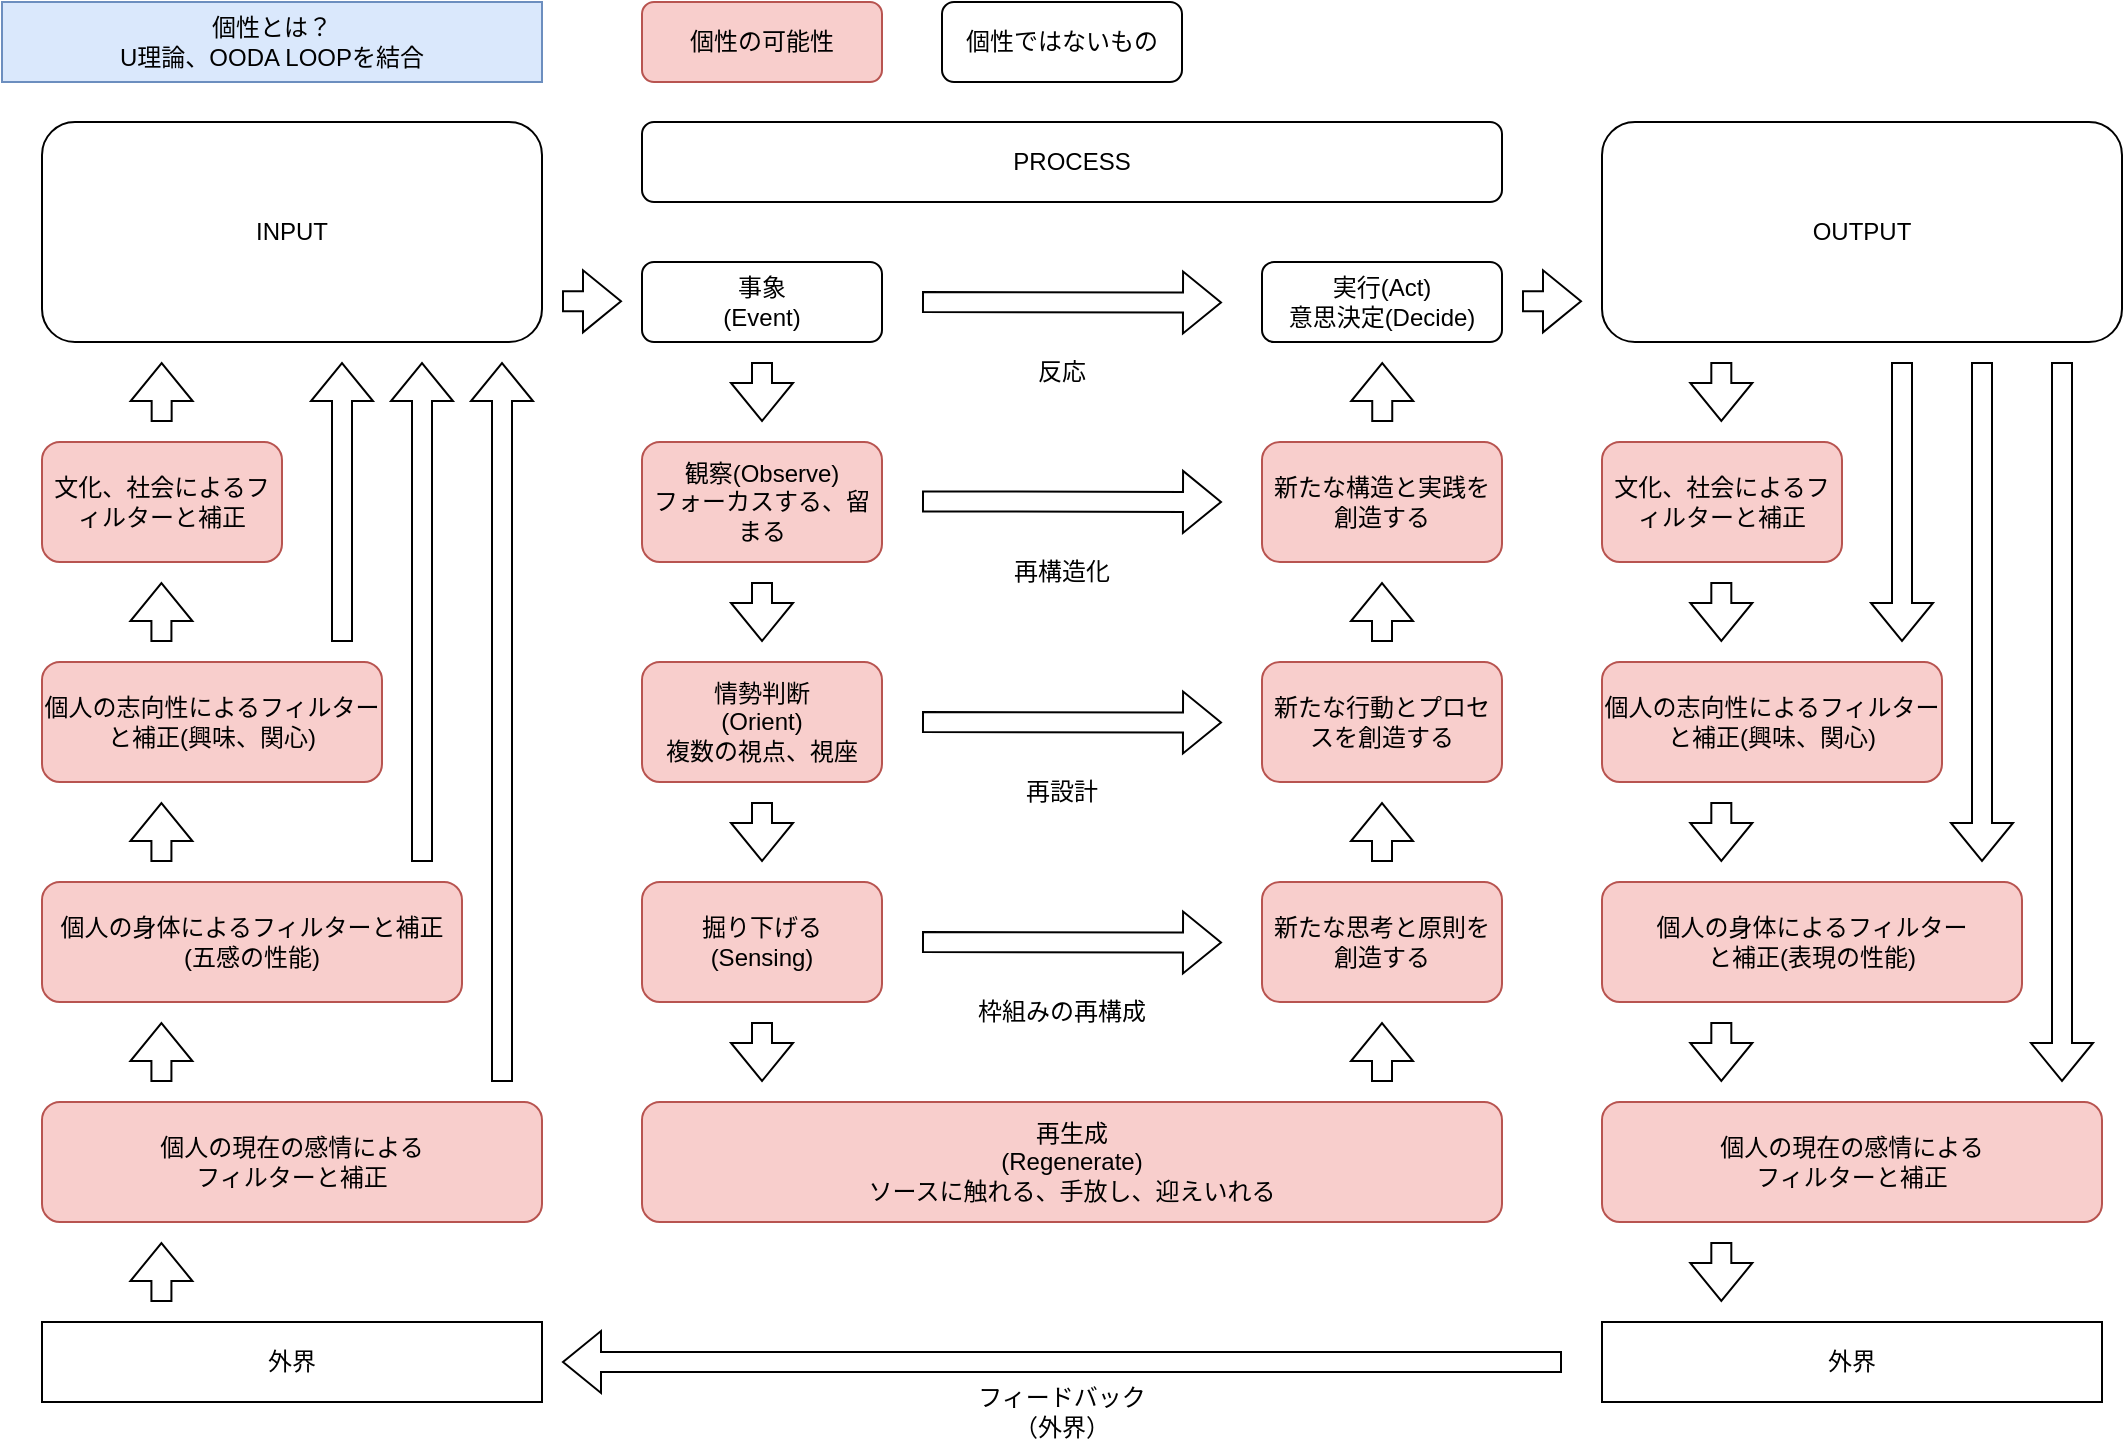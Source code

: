 <mxfile version="26.2.14">
  <diagram name="ページ1" id="k0JsH1NwCoPHk9hEPvyp">
    <mxGraphModel dx="1301" dy="985" grid="1" gridSize="10" guides="1" tooltips="1" connect="1" arrows="1" fold="1" page="1" pageScale="1" pageWidth="1169" pageHeight="827" math="0" shadow="0">
      <root>
        <mxCell id="0" />
        <mxCell id="1" parent="0" />
        <mxCell id="C3-1qT_cKMizSYInRuVy-1" value="個性とは？&lt;div&gt;U理論、OODA LOOPを結合&lt;/div&gt;" style="text;html=1;align=center;verticalAlign=middle;whiteSpace=wrap;rounded=0;fillColor=#dae8fc;strokeColor=#6c8ebf;" vertex="1" parent="1">
          <mxGeometry x="80" y="30" width="270" height="40" as="geometry" />
        </mxCell>
        <mxCell id="C3-1qT_cKMizSYInRuVy-2" value="INPUT" style="rounded=1;whiteSpace=wrap;html=1;" vertex="1" parent="1">
          <mxGeometry x="100" y="90" width="250" height="110" as="geometry" />
        </mxCell>
        <mxCell id="C3-1qT_cKMizSYInRuVy-3" value="PROCESS" style="rounded=1;whiteSpace=wrap;html=1;" vertex="1" parent="1">
          <mxGeometry x="400" y="90" width="430" height="40" as="geometry" />
        </mxCell>
        <mxCell id="C3-1qT_cKMizSYInRuVy-4" value="OUTPUT" style="rounded=1;whiteSpace=wrap;html=1;" vertex="1" parent="1">
          <mxGeometry x="880" y="90" width="260" height="110" as="geometry" />
        </mxCell>
        <mxCell id="C3-1qT_cKMizSYInRuVy-5" value="個人の志向性によるフィルター&lt;br&gt;&lt;div&gt;&lt;span style=&quot;background-color: transparent; color: light-dark(rgb(0, 0, 0), rgb(255, 255, 255));&quot;&gt;と補正&lt;/span&gt;(興味、関心)&lt;/div&gt;" style="rounded=1;whiteSpace=wrap;html=1;fillColor=#f8cecc;strokeColor=#b85450;" vertex="1" parent="1">
          <mxGeometry x="100" y="360" width="170" height="60" as="geometry" />
        </mxCell>
        <mxCell id="C3-1qT_cKMizSYInRuVy-6" value="個人の身体によるフィルターと補正&lt;div&gt;(五感の性能)&lt;/div&gt;" style="rounded=1;whiteSpace=wrap;html=1;fillColor=#f8cecc;strokeColor=#b85450;" vertex="1" parent="1">
          <mxGeometry x="100" y="470" width="210" height="60" as="geometry" />
        </mxCell>
        <mxCell id="C3-1qT_cKMizSYInRuVy-7" value="" style="shape=flexArrow;endArrow=classic;html=1;rounded=0;" edge="1" parent="1">
          <mxGeometry width="50" height="50" relative="1" as="geometry">
            <mxPoint x="159.71" y="680" as="sourcePoint" />
            <mxPoint x="159.71" y="650" as="targetPoint" />
          </mxGeometry>
        </mxCell>
        <mxCell id="C3-1qT_cKMizSYInRuVy-8" value="外界" style="rounded=0;whiteSpace=wrap;html=1;" vertex="1" parent="1">
          <mxGeometry x="100" y="690" width="250" height="40" as="geometry" />
        </mxCell>
        <mxCell id="C3-1qT_cKMizSYInRuVy-9" value="個性の可能性" style="rounded=1;whiteSpace=wrap;html=1;fillColor=#f8cecc;strokeColor=#b85450;" vertex="1" parent="1">
          <mxGeometry x="400" y="30" width="120" height="40" as="geometry" />
        </mxCell>
        <mxCell id="C3-1qT_cKMizSYInRuVy-10" value="" style="shape=flexArrow;endArrow=classic;html=1;rounded=0;" edge="1" parent="1">
          <mxGeometry width="50" height="50" relative="1" as="geometry">
            <mxPoint x="159.71" y="570" as="sourcePoint" />
            <mxPoint x="159.71" y="540" as="targetPoint" />
          </mxGeometry>
        </mxCell>
        <mxCell id="C3-1qT_cKMizSYInRuVy-11" value="" style="shape=flexArrow;endArrow=classic;html=1;rounded=0;" edge="1" parent="1">
          <mxGeometry width="50" height="50" relative="1" as="geometry">
            <mxPoint x="159.71" y="460" as="sourcePoint" />
            <mxPoint x="159.71" y="430" as="targetPoint" />
          </mxGeometry>
        </mxCell>
        <mxCell id="C3-1qT_cKMizSYInRuVy-12" value="文化、社会によるフィルターと補正" style="rounded=1;whiteSpace=wrap;html=1;fillColor=#f8cecc;strokeColor=#b85450;" vertex="1" parent="1">
          <mxGeometry x="100" y="250" width="120" height="60" as="geometry" />
        </mxCell>
        <mxCell id="C3-1qT_cKMizSYInRuVy-13" value="" style="shape=flexArrow;endArrow=classic;html=1;rounded=0;" edge="1" parent="1">
          <mxGeometry width="50" height="50" relative="1" as="geometry">
            <mxPoint x="159.71" y="350" as="sourcePoint" />
            <mxPoint x="159.71" y="320" as="targetPoint" />
          </mxGeometry>
        </mxCell>
        <mxCell id="C3-1qT_cKMizSYInRuVy-15" value="" style="shape=flexArrow;endArrow=classic;html=1;rounded=0;" edge="1" parent="1">
          <mxGeometry width="50" height="50" relative="1" as="geometry">
            <mxPoint x="159.83" y="240" as="sourcePoint" />
            <mxPoint x="159.83" y="210" as="targetPoint" />
          </mxGeometry>
        </mxCell>
        <mxCell id="C3-1qT_cKMizSYInRuVy-16" value="" style="shape=flexArrow;endArrow=classic;html=1;rounded=0;" edge="1" parent="1">
          <mxGeometry width="50" height="50" relative="1" as="geometry">
            <mxPoint x="360" y="179.66" as="sourcePoint" />
            <mxPoint x="390" y="179.66" as="targetPoint" />
          </mxGeometry>
        </mxCell>
        <mxCell id="C3-1qT_cKMizSYInRuVy-17" value="&lt;div&gt;観察&lt;span style=&quot;background-color: transparent; color: light-dark(rgb(0, 0, 0), rgb(255, 255, 255));&quot;&gt;(Observe)&lt;/span&gt;&lt;/div&gt;&lt;div&gt;フォーカスする、留まる&lt;/div&gt;" style="rounded=1;whiteSpace=wrap;html=1;fillColor=#f8cecc;strokeColor=#b85450;" vertex="1" parent="1">
          <mxGeometry x="400" y="250" width="120" height="60" as="geometry" />
        </mxCell>
        <mxCell id="C3-1qT_cKMizSYInRuVy-18" value="個人の現在の感情による&lt;div&gt;フィルターと補正&lt;/div&gt;" style="rounded=1;whiteSpace=wrap;html=1;fillColor=#f8cecc;strokeColor=#b85450;" vertex="1" parent="1">
          <mxGeometry x="100" y="580" width="250" height="60" as="geometry" />
        </mxCell>
        <mxCell id="C3-1qT_cKMizSYInRuVy-19" value="" style="shape=flexArrow;endArrow=classic;html=1;rounded=0;" edge="1" parent="1">
          <mxGeometry width="50" height="50" relative="1" as="geometry">
            <mxPoint x="330" y="570" as="sourcePoint" />
            <mxPoint x="330" y="210" as="targetPoint" />
          </mxGeometry>
        </mxCell>
        <mxCell id="C3-1qT_cKMizSYInRuVy-20" value="" style="shape=flexArrow;endArrow=classic;html=1;rounded=0;" edge="1" parent="1">
          <mxGeometry width="50" height="50" relative="1" as="geometry">
            <mxPoint x="290" y="460" as="sourcePoint" />
            <mxPoint x="290" y="210" as="targetPoint" />
          </mxGeometry>
        </mxCell>
        <mxCell id="C3-1qT_cKMizSYInRuVy-21" value="" style="shape=flexArrow;endArrow=classic;html=1;rounded=0;" edge="1" parent="1">
          <mxGeometry width="50" height="50" relative="1" as="geometry">
            <mxPoint x="250" y="350" as="sourcePoint" />
            <mxPoint x="250" y="210" as="targetPoint" />
          </mxGeometry>
        </mxCell>
        <mxCell id="C3-1qT_cKMizSYInRuVy-22" value="個人の志向性によるフィルター&lt;div&gt;と補正(興味、関心)&lt;/div&gt;" style="rounded=1;whiteSpace=wrap;html=1;fillColor=#f8cecc;strokeColor=#b85450;" vertex="1" parent="1">
          <mxGeometry x="880" y="360" width="170" height="60" as="geometry" />
        </mxCell>
        <mxCell id="C3-1qT_cKMizSYInRuVy-23" value="個人の身体によるフィルター&lt;div&gt;と補正(表現の性能)&lt;/div&gt;" style="rounded=1;whiteSpace=wrap;html=1;fillColor=#f8cecc;strokeColor=#b85450;" vertex="1" parent="1">
          <mxGeometry x="880" y="470" width="210" height="60" as="geometry" />
        </mxCell>
        <mxCell id="C3-1qT_cKMizSYInRuVy-24" value="文化、社会によるフィルターと補正" style="rounded=1;whiteSpace=wrap;html=1;fillColor=#f8cecc;strokeColor=#b85450;" vertex="1" parent="1">
          <mxGeometry x="880" y="250" width="120" height="60" as="geometry" />
        </mxCell>
        <mxCell id="C3-1qT_cKMizSYInRuVy-25" value="個人の現在の感情による&lt;div&gt;フィルターと補正&lt;/div&gt;" style="rounded=1;whiteSpace=wrap;html=1;fillColor=#f8cecc;strokeColor=#b85450;" vertex="1" parent="1">
          <mxGeometry x="880" y="580" width="250" height="60" as="geometry" />
        </mxCell>
        <mxCell id="C3-1qT_cKMizSYInRuVy-26" value="外界" style="rounded=0;whiteSpace=wrap;html=1;" vertex="1" parent="1">
          <mxGeometry x="880" y="690" width="250" height="40" as="geometry" />
        </mxCell>
        <mxCell id="C3-1qT_cKMizSYInRuVy-27" value="" style="shape=flexArrow;endArrow=classic;html=1;rounded=0;" edge="1" parent="1">
          <mxGeometry width="50" height="50" relative="1" as="geometry">
            <mxPoint x="840" y="179.66" as="sourcePoint" />
            <mxPoint x="870" y="179.66" as="targetPoint" />
          </mxGeometry>
        </mxCell>
        <mxCell id="C3-1qT_cKMizSYInRuVy-28" value="" style="shape=flexArrow;endArrow=classic;html=1;rounded=0;" edge="1" parent="1">
          <mxGeometry width="50" height="50" relative="1" as="geometry">
            <mxPoint x="939.66" y="210" as="sourcePoint" />
            <mxPoint x="939.66" y="240" as="targetPoint" />
          </mxGeometry>
        </mxCell>
        <mxCell id="C3-1qT_cKMizSYInRuVy-29" value="" style="shape=flexArrow;endArrow=classic;html=1;rounded=0;" edge="1" parent="1">
          <mxGeometry width="50" height="50" relative="1" as="geometry">
            <mxPoint x="939.66" y="320" as="sourcePoint" />
            <mxPoint x="939.66" y="350" as="targetPoint" />
          </mxGeometry>
        </mxCell>
        <mxCell id="C3-1qT_cKMizSYInRuVy-31" value="" style="shape=flexArrow;endArrow=classic;html=1;rounded=0;" edge="1" parent="1">
          <mxGeometry width="50" height="50" relative="1" as="geometry">
            <mxPoint x="939.66" y="430" as="sourcePoint" />
            <mxPoint x="939.66" y="460" as="targetPoint" />
          </mxGeometry>
        </mxCell>
        <mxCell id="C3-1qT_cKMizSYInRuVy-32" value="" style="shape=flexArrow;endArrow=classic;html=1;rounded=0;" edge="1" parent="1">
          <mxGeometry width="50" height="50" relative="1" as="geometry">
            <mxPoint x="939.66" y="540" as="sourcePoint" />
            <mxPoint x="939.66" y="570" as="targetPoint" />
          </mxGeometry>
        </mxCell>
        <mxCell id="C3-1qT_cKMizSYInRuVy-33" value="" style="shape=flexArrow;endArrow=classic;html=1;rounded=0;" edge="1" parent="1">
          <mxGeometry width="50" height="50" relative="1" as="geometry">
            <mxPoint x="939.66" y="650" as="sourcePoint" />
            <mxPoint x="939.66" y="680" as="targetPoint" />
          </mxGeometry>
        </mxCell>
        <mxCell id="C3-1qT_cKMizSYInRuVy-34" value="" style="shape=flexArrow;endArrow=classic;html=1;rounded=0;" edge="1" parent="1">
          <mxGeometry width="50" height="50" relative="1" as="geometry">
            <mxPoint x="860" y="710" as="sourcePoint" />
            <mxPoint x="360" y="710" as="targetPoint" />
          </mxGeometry>
        </mxCell>
        <mxCell id="C3-1qT_cKMizSYInRuVy-35" value="" style="shape=flexArrow;endArrow=classic;html=1;rounded=0;" edge="1" parent="1">
          <mxGeometry width="50" height="50" relative="1" as="geometry">
            <mxPoint x="1030" y="210" as="sourcePoint" />
            <mxPoint x="1030" y="350" as="targetPoint" />
          </mxGeometry>
        </mxCell>
        <mxCell id="C3-1qT_cKMizSYInRuVy-36" value="" style="shape=flexArrow;endArrow=classic;html=1;rounded=0;" edge="1" parent="1">
          <mxGeometry width="50" height="50" relative="1" as="geometry">
            <mxPoint x="1070" y="210" as="sourcePoint" />
            <mxPoint x="1070" y="460" as="targetPoint" />
          </mxGeometry>
        </mxCell>
        <mxCell id="C3-1qT_cKMizSYInRuVy-37" value="" style="shape=flexArrow;endArrow=classic;html=1;rounded=0;" edge="1" parent="1">
          <mxGeometry width="50" height="50" relative="1" as="geometry">
            <mxPoint x="1110" y="210" as="sourcePoint" />
            <mxPoint x="1110" y="570" as="targetPoint" />
          </mxGeometry>
        </mxCell>
        <mxCell id="C3-1qT_cKMizSYInRuVy-38" value="フィードバック&lt;div&gt;（外界）&lt;/div&gt;" style="text;html=1;align=center;verticalAlign=middle;whiteSpace=wrap;rounded=0;" vertex="1" parent="1">
          <mxGeometry x="565" y="720" width="90" height="30" as="geometry" />
        </mxCell>
        <mxCell id="C3-1qT_cKMizSYInRuVy-39" value="情勢判断&lt;div&gt;(Orient)&lt;/div&gt;&lt;div&gt;複数の視点、視座&lt;/div&gt;" style="rounded=1;whiteSpace=wrap;html=1;fillColor=#f8cecc;strokeColor=#b85450;" vertex="1" parent="1">
          <mxGeometry x="400" y="360" width="120" height="60" as="geometry" />
        </mxCell>
        <mxCell id="C3-1qT_cKMizSYInRuVy-40" value="掘り下げる&lt;div&gt;(Sensing)&lt;/div&gt;" style="rounded=1;whiteSpace=wrap;html=1;fillColor=#f8cecc;strokeColor=#b85450;" vertex="1" parent="1">
          <mxGeometry x="400" y="470" width="120" height="60" as="geometry" />
        </mxCell>
        <mxCell id="C3-1qT_cKMizSYInRuVy-41" value="&lt;div&gt;再生成&lt;br&gt;(Regenerate)&lt;/div&gt;ソースに触れる、手放し、迎えいれる" style="rounded=1;whiteSpace=wrap;html=1;fillColor=#f8cecc;strokeColor=#b85450;" vertex="1" parent="1">
          <mxGeometry x="400" y="580" width="430" height="60" as="geometry" />
        </mxCell>
        <mxCell id="C3-1qT_cKMizSYInRuVy-42" value="新たな思考と原則を創造する" style="rounded=1;whiteSpace=wrap;html=1;fillColor=#f8cecc;strokeColor=#b85450;" vertex="1" parent="1">
          <mxGeometry x="710" y="470" width="120" height="60" as="geometry" />
        </mxCell>
        <mxCell id="C3-1qT_cKMizSYInRuVy-45" value="新たな行動とプロセスを創造する" style="rounded=1;whiteSpace=wrap;html=1;fillColor=#f8cecc;strokeColor=#b85450;" vertex="1" parent="1">
          <mxGeometry x="710" y="360" width="120" height="60" as="geometry" />
        </mxCell>
        <mxCell id="C3-1qT_cKMizSYInRuVy-46" value="新たな構造と実践を創造する" style="rounded=1;whiteSpace=wrap;html=1;fillColor=#f8cecc;strokeColor=#b85450;" vertex="1" parent="1">
          <mxGeometry x="710" y="250" width="120" height="60" as="geometry" />
        </mxCell>
        <mxCell id="C3-1qT_cKMizSYInRuVy-47" value="" style="shape=flexArrow;endArrow=classic;html=1;rounded=0;" edge="1" parent="1">
          <mxGeometry width="50" height="50" relative="1" as="geometry">
            <mxPoint x="460.0" y="210" as="sourcePoint" />
            <mxPoint x="460.0" y="240" as="targetPoint" />
          </mxGeometry>
        </mxCell>
        <mxCell id="C3-1qT_cKMizSYInRuVy-48" value="" style="shape=flexArrow;endArrow=classic;html=1;rounded=0;" edge="1" parent="1">
          <mxGeometry width="50" height="50" relative="1" as="geometry">
            <mxPoint x="460.0" y="320" as="sourcePoint" />
            <mxPoint x="460.0" y="350" as="targetPoint" />
          </mxGeometry>
        </mxCell>
        <mxCell id="C3-1qT_cKMizSYInRuVy-49" value="" style="shape=flexArrow;endArrow=classic;html=1;rounded=0;" edge="1" parent="1">
          <mxGeometry width="50" height="50" relative="1" as="geometry">
            <mxPoint x="460.0" y="430" as="sourcePoint" />
            <mxPoint x="460.0" y="460" as="targetPoint" />
          </mxGeometry>
        </mxCell>
        <mxCell id="C3-1qT_cKMizSYInRuVy-50" value="" style="shape=flexArrow;endArrow=classic;html=1;rounded=0;" edge="1" parent="1">
          <mxGeometry width="50" height="50" relative="1" as="geometry">
            <mxPoint x="460.0" y="540" as="sourcePoint" />
            <mxPoint x="460.0" y="570" as="targetPoint" />
          </mxGeometry>
        </mxCell>
        <mxCell id="C3-1qT_cKMizSYInRuVy-51" value="" style="shape=flexArrow;endArrow=classic;html=1;rounded=0;" edge="1" parent="1">
          <mxGeometry width="50" height="50" relative="1" as="geometry">
            <mxPoint x="770" y="570" as="sourcePoint" />
            <mxPoint x="770" y="540" as="targetPoint" />
          </mxGeometry>
        </mxCell>
        <mxCell id="C3-1qT_cKMizSYInRuVy-52" value="" style="shape=flexArrow;endArrow=classic;html=1;rounded=0;" edge="1" parent="1">
          <mxGeometry width="50" height="50" relative="1" as="geometry">
            <mxPoint x="770" y="460" as="sourcePoint" />
            <mxPoint x="770" y="430" as="targetPoint" />
          </mxGeometry>
        </mxCell>
        <mxCell id="C3-1qT_cKMizSYInRuVy-53" value="" style="shape=flexArrow;endArrow=classic;html=1;rounded=0;" edge="1" parent="1">
          <mxGeometry width="50" height="50" relative="1" as="geometry">
            <mxPoint x="770" y="350" as="sourcePoint" />
            <mxPoint x="770" y="320" as="targetPoint" />
          </mxGeometry>
        </mxCell>
        <mxCell id="C3-1qT_cKMizSYInRuVy-54" value="" style="shape=flexArrow;endArrow=classic;html=1;rounded=0;" edge="1" parent="1">
          <mxGeometry width="50" height="50" relative="1" as="geometry">
            <mxPoint x="770.12" y="240" as="sourcePoint" />
            <mxPoint x="770.12" y="210" as="targetPoint" />
          </mxGeometry>
        </mxCell>
        <mxCell id="C3-1qT_cKMizSYInRuVy-55" value="" style="shape=flexArrow;endArrow=classic;html=1;rounded=0;" edge="1" parent="1">
          <mxGeometry width="50" height="50" relative="1" as="geometry">
            <mxPoint x="540" y="279.71" as="sourcePoint" />
            <mxPoint x="690" y="280" as="targetPoint" />
          </mxGeometry>
        </mxCell>
        <mxCell id="C3-1qT_cKMizSYInRuVy-56" value="再構造化" style="text;html=1;align=center;verticalAlign=middle;whiteSpace=wrap;rounded=0;" vertex="1" parent="1">
          <mxGeometry x="550" y="300" width="120" height="30" as="geometry" />
        </mxCell>
        <mxCell id="C3-1qT_cKMizSYInRuVy-57" value="事象&lt;div&gt;(Event)&lt;/div&gt;" style="rounded=1;whiteSpace=wrap;html=1;" vertex="1" parent="1">
          <mxGeometry x="400" y="160" width="120" height="40" as="geometry" />
        </mxCell>
        <mxCell id="C3-1qT_cKMizSYInRuVy-58" value="実行&lt;span style=&quot;background-color: transparent; color: light-dark(rgb(0, 0, 0), rgb(255, 255, 255));&quot;&gt;(Act)&lt;/span&gt;&lt;div&gt;意思決定(Decide)&lt;/div&gt;" style="rounded=1;whiteSpace=wrap;html=1;" vertex="1" parent="1">
          <mxGeometry x="710" y="160" width="120" height="40" as="geometry" />
        </mxCell>
        <mxCell id="C3-1qT_cKMizSYInRuVy-59" value="" style="shape=flexArrow;endArrow=classic;html=1;rounded=0;" edge="1" parent="1">
          <mxGeometry width="50" height="50" relative="1" as="geometry">
            <mxPoint x="540" y="180.0" as="sourcePoint" />
            <mxPoint x="690" y="180.29" as="targetPoint" />
          </mxGeometry>
        </mxCell>
        <mxCell id="C3-1qT_cKMizSYInRuVy-60" value="反応" style="text;html=1;align=center;verticalAlign=middle;whiteSpace=wrap;rounded=0;" vertex="1" parent="1">
          <mxGeometry x="550" y="200" width="120" height="30" as="geometry" />
        </mxCell>
        <mxCell id="C3-1qT_cKMizSYInRuVy-61" value="" style="shape=flexArrow;endArrow=classic;html=1;rounded=0;" edge="1" parent="1">
          <mxGeometry width="50" height="50" relative="1" as="geometry">
            <mxPoint x="540" y="390.0" as="sourcePoint" />
            <mxPoint x="690" y="390.29" as="targetPoint" />
          </mxGeometry>
        </mxCell>
        <mxCell id="C3-1qT_cKMizSYInRuVy-62" value="再設計" style="text;html=1;align=center;verticalAlign=middle;whiteSpace=wrap;rounded=0;" vertex="1" parent="1">
          <mxGeometry x="550" y="410" width="120" height="30" as="geometry" />
        </mxCell>
        <mxCell id="C3-1qT_cKMizSYInRuVy-63" value="" style="shape=flexArrow;endArrow=classic;html=1;rounded=0;" edge="1" parent="1">
          <mxGeometry width="50" height="50" relative="1" as="geometry">
            <mxPoint x="540" y="500.0" as="sourcePoint" />
            <mxPoint x="690" y="500.29" as="targetPoint" />
          </mxGeometry>
        </mxCell>
        <mxCell id="C3-1qT_cKMizSYInRuVy-64" value="枠組みの再構成" style="text;html=1;align=center;verticalAlign=middle;whiteSpace=wrap;rounded=0;" vertex="1" parent="1">
          <mxGeometry x="550" y="520" width="120" height="30" as="geometry" />
        </mxCell>
        <mxCell id="C3-1qT_cKMizSYInRuVy-65" value="個性ではないもの" style="rounded=1;whiteSpace=wrap;html=1;" vertex="1" parent="1">
          <mxGeometry x="550" y="30" width="120" height="40" as="geometry" />
        </mxCell>
      </root>
    </mxGraphModel>
  </diagram>
</mxfile>

